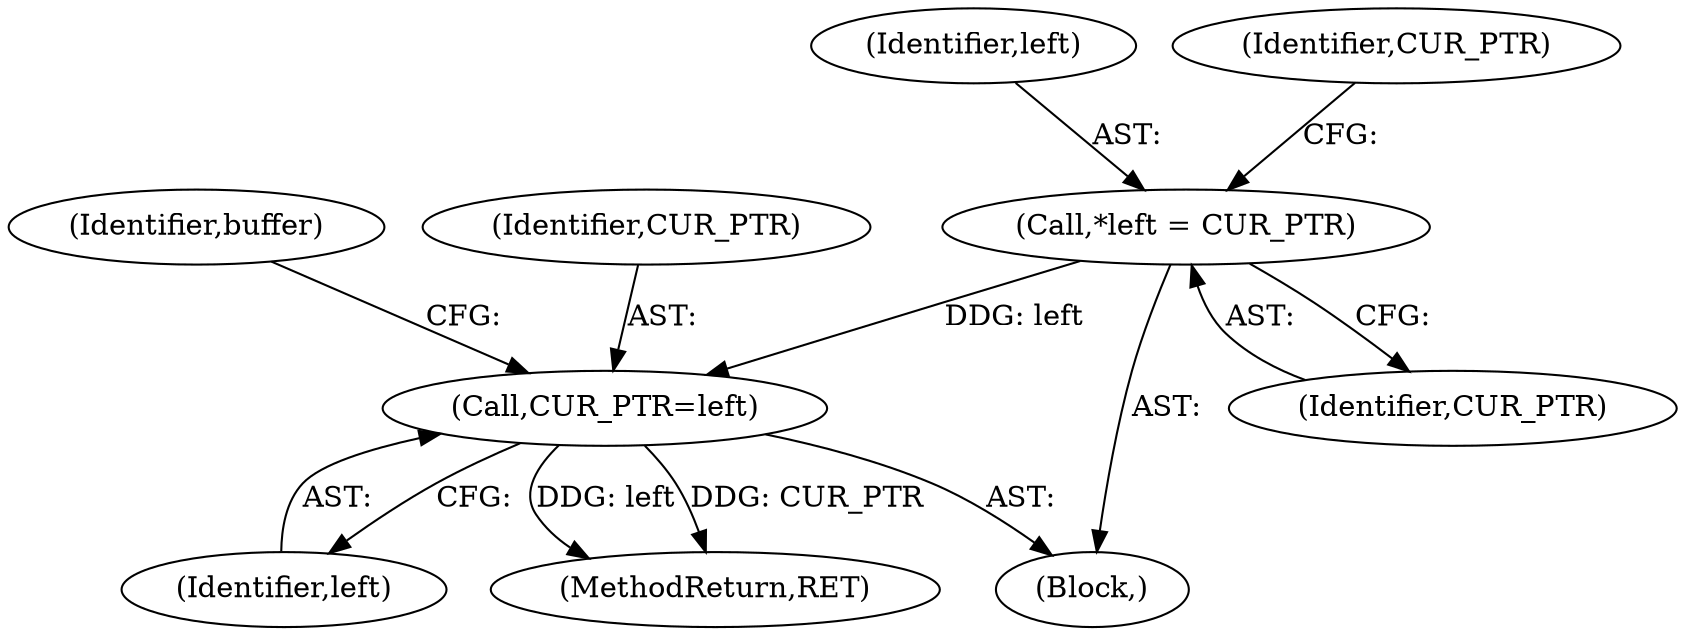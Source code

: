 digraph "0_Chrome_4c46d7a5b0af9b7d320e709291b270ab7cf07e83@pointer" {
"1000278" [label="(Call,CUR_PTR=left)"];
"1000243" [label="(Call,*left = CUR_PTR)"];
"1000245" [label="(Identifier,CUR_PTR)"];
"1000241" [label="(Block,)"];
"1000243" [label="(Call,*left = CUR_PTR)"];
"1000244" [label="(Identifier,left)"];
"1000280" [label="(Identifier,left)"];
"1000278" [label="(Call,CUR_PTR=left)"];
"1000247" [label="(Identifier,CUR_PTR)"];
"1000443" [label="(Identifier,buffer)"];
"1000279" [label="(Identifier,CUR_PTR)"];
"1000446" [label="(MethodReturn,RET)"];
"1000278" -> "1000241"  [label="AST: "];
"1000278" -> "1000280"  [label="CFG: "];
"1000279" -> "1000278"  [label="AST: "];
"1000280" -> "1000278"  [label="AST: "];
"1000443" -> "1000278"  [label="CFG: "];
"1000278" -> "1000446"  [label="DDG: left"];
"1000278" -> "1000446"  [label="DDG: CUR_PTR"];
"1000243" -> "1000278"  [label="DDG: left"];
"1000243" -> "1000241"  [label="AST: "];
"1000243" -> "1000245"  [label="CFG: "];
"1000244" -> "1000243"  [label="AST: "];
"1000245" -> "1000243"  [label="AST: "];
"1000247" -> "1000243"  [label="CFG: "];
}
